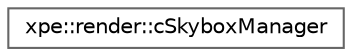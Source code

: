 digraph "Graphical Class Hierarchy"
{
 // LATEX_PDF_SIZE
  bgcolor="transparent";
  edge [fontname=Helvetica,fontsize=10,labelfontname=Helvetica,labelfontsize=10];
  node [fontname=Helvetica,fontsize=10,shape=box,height=0.2,width=0.4];
  rankdir="LR";
  Node0 [id="Node000000",label="xpe::render::cSkyboxManager",height=0.2,width=0.4,color="grey40", fillcolor="white", style="filled",URL="$classxpe_1_1render_1_1c_skybox_manager.html",tooltip=" "];
}
